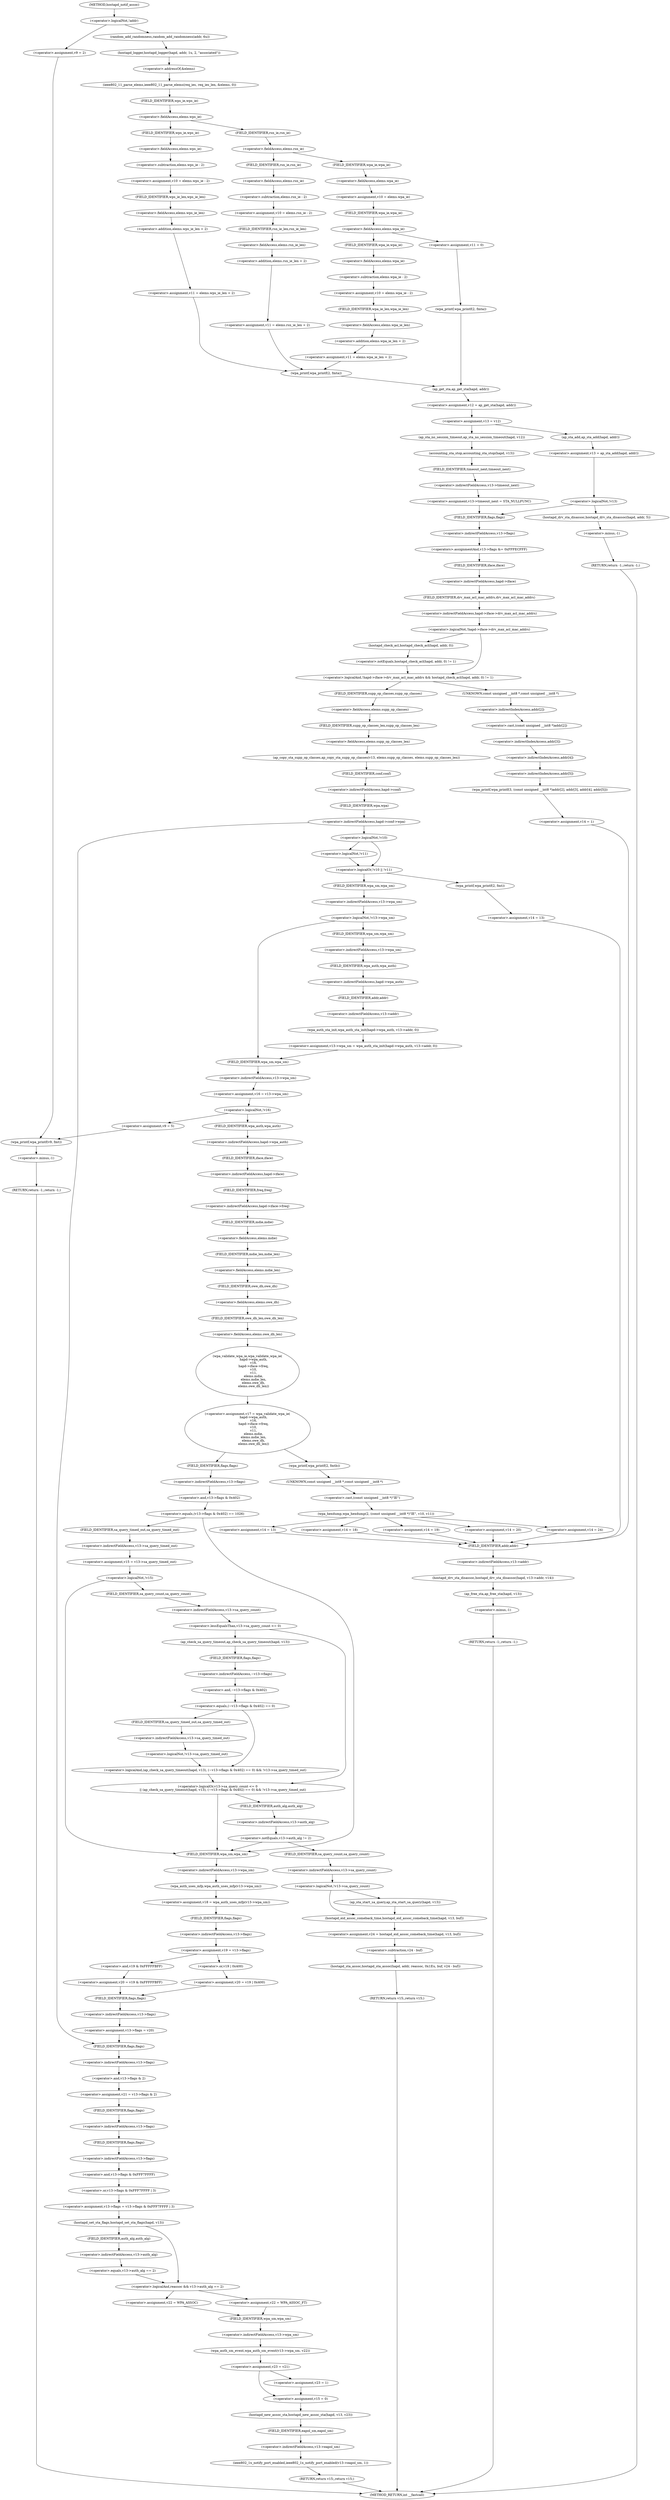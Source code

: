 digraph hostapd_notif_assoc {  
"1000151" [label = "(<operator>.logicalNot,!addr)" ]
"1000154" [label = "(<operator>.assignment,v9 = 2)" ]
"1000158" [label = "(wpa_printf,wpa_printf(v9, fmt))" ]
"1000161" [label = "(RETURN,return -1;,return -1;)" ]
"1000162" [label = "(<operator>.minus,-1)" ]
"1000164" [label = "(random_add_randomness,random_add_randomness(addr, 6u))" ]
"1000167" [label = "(hostapd_logger,hostapd_logger(hapd, addr, 1u, 2, \"associated\"))" ]
"1000173" [label = "(ieee802_11_parse_elems,ieee802_11_parse_elems(req_ies, req_ies_len, &elems, 0))" ]
"1000176" [label = "(<operator>.addressOf,&elems)" ]
"1000180" [label = "(<operator>.fieldAccess,elems.wps_ie)" ]
"1000182" [label = "(FIELD_IDENTIFIER,wps_ie,wps_ie)" ]
"1000184" [label = "(<operator>.assignment,v10 = elems.wps_ie - 2)" ]
"1000186" [label = "(<operator>.subtraction,elems.wps_ie - 2)" ]
"1000187" [label = "(<operator>.fieldAccess,elems.wps_ie)" ]
"1000189" [label = "(FIELD_IDENTIFIER,wps_ie,wps_ie)" ]
"1000191" [label = "(<operator>.assignment,v11 = elems.wps_ie_len + 2)" ]
"1000193" [label = "(<operator>.addition,elems.wps_ie_len + 2)" ]
"1000194" [label = "(<operator>.fieldAccess,elems.wps_ie_len)" ]
"1000196" [label = "(FIELD_IDENTIFIER,wps_ie_len,wps_ie_len)" ]
"1000199" [label = "(wpa_printf,wpa_printf(2, fmta))" ]
"1000204" [label = "(<operator>.fieldAccess,elems.rsn_ie)" ]
"1000206" [label = "(FIELD_IDENTIFIER,rsn_ie,rsn_ie)" ]
"1000208" [label = "(<operator>.assignment,v10 = elems.rsn_ie - 2)" ]
"1000210" [label = "(<operator>.subtraction,elems.rsn_ie - 2)" ]
"1000211" [label = "(<operator>.fieldAccess,elems.rsn_ie)" ]
"1000213" [label = "(FIELD_IDENTIFIER,rsn_ie,rsn_ie)" ]
"1000215" [label = "(<operator>.assignment,v11 = elems.rsn_ie_len + 2)" ]
"1000217" [label = "(<operator>.addition,elems.rsn_ie_len + 2)" ]
"1000218" [label = "(<operator>.fieldAccess,elems.rsn_ie_len)" ]
"1000220" [label = "(FIELD_IDENTIFIER,rsn_ie_len,rsn_ie_len)" ]
"1000223" [label = "(<operator>.assignment,v10 = elems.wpa_ie)" ]
"1000225" [label = "(<operator>.fieldAccess,elems.wpa_ie)" ]
"1000227" [label = "(FIELD_IDENTIFIER,wpa_ie,wpa_ie)" ]
"1000229" [label = "(<operator>.fieldAccess,elems.wpa_ie)" ]
"1000231" [label = "(FIELD_IDENTIFIER,wpa_ie,wpa_ie)" ]
"1000233" [label = "(<operator>.assignment,v10 = elems.wpa_ie - 2)" ]
"1000235" [label = "(<operator>.subtraction,elems.wpa_ie - 2)" ]
"1000236" [label = "(<operator>.fieldAccess,elems.wpa_ie)" ]
"1000238" [label = "(FIELD_IDENTIFIER,wpa_ie,wpa_ie)" ]
"1000240" [label = "(<operator>.assignment,v11 = elems.wpa_ie_len + 2)" ]
"1000242" [label = "(<operator>.addition,elems.wpa_ie_len + 2)" ]
"1000243" [label = "(<operator>.fieldAccess,elems.wpa_ie_len)" ]
"1000245" [label = "(FIELD_IDENTIFIER,wpa_ie_len,wpa_ie_len)" ]
"1000248" [label = "(<operator>.assignment,v11 = 0)" ]
"1000251" [label = "(wpa_printf,wpa_printf(2, fmta))" ]
"1000255" [label = "(<operator>.assignment,v12 = ap_get_sta(hapd, addr))" ]
"1000257" [label = "(ap_get_sta,ap_get_sta(hapd, addr))" ]
"1000260" [label = "(<operator>.assignment,v13 = v12)" ]
"1000266" [label = "(ap_sta_no_session_timeout,ap_sta_no_session_timeout(hapd, v12))" ]
"1000269" [label = "(accounting_sta_stop,accounting_sta_stop(hapd, v13))" ]
"1000272" [label = "(<operator>.assignment,v13->timeout_next = STA_NULLFUNC)" ]
"1000273" [label = "(<operator>.indirectFieldAccess,v13->timeout_next)" ]
"1000275" [label = "(FIELD_IDENTIFIER,timeout_next,timeout_next)" ]
"1000279" [label = "(<operator>.assignment,v13 = ap_sta_add(hapd, addr))" ]
"1000281" [label = "(ap_sta_add,ap_sta_add(hapd, addr))" ]
"1000285" [label = "(<operator>.logicalNot,!v13)" ]
"1000288" [label = "(hostapd_drv_sta_disassoc,hostapd_drv_sta_disassoc(hapd, addr, 5))" ]
"1000292" [label = "(RETURN,return -1;,return -1;)" ]
"1000293" [label = "(<operator>.minus,-1)" ]
"1000295" [label = "(<operators>.assignmentAnd,v13->flags &= 0xFFFECFFF)" ]
"1000296" [label = "(<operator>.indirectFieldAccess,v13->flags)" ]
"1000298" [label = "(FIELD_IDENTIFIER,flags,flags)" ]
"1000301" [label = "(<operator>.logicalAnd,!hapd->iface->drv_max_acl_mac_addrs && hostapd_check_acl(hapd, addr, 0) != 1)" ]
"1000302" [label = "(<operator>.logicalNot,!hapd->iface->drv_max_acl_mac_addrs)" ]
"1000303" [label = "(<operator>.indirectFieldAccess,hapd->iface->drv_max_acl_mac_addrs)" ]
"1000304" [label = "(<operator>.indirectFieldAccess,hapd->iface)" ]
"1000306" [label = "(FIELD_IDENTIFIER,iface,iface)" ]
"1000307" [label = "(FIELD_IDENTIFIER,drv_max_acl_mac_addrs,drv_max_acl_mac_addrs)" ]
"1000308" [label = "(<operator>.notEquals,hostapd_check_acl(hapd, addr, 0) != 1)" ]
"1000309" [label = "(hostapd_check_acl,hostapd_check_acl(hapd, addr, 0))" ]
"1000315" [label = "(wpa_printf,wpa_printf(3, (const unsigned __int8 *)addr[2], addr[3], addr[4], addr[5]))" ]
"1000317" [label = "(<operator>.cast,(const unsigned __int8 *)addr[2])" ]
"1000318" [label = "(UNKNOWN,const unsigned __int8 *,const unsigned __int8 *)" ]
"1000319" [label = "(<operator>.indirectIndexAccess,addr[2])" ]
"1000322" [label = "(<operator>.indirectIndexAccess,addr[3])" ]
"1000325" [label = "(<operator>.indirectIndexAccess,addr[4])" ]
"1000328" [label = "(<operator>.indirectIndexAccess,addr[5])" ]
"1000331" [label = "(<operator>.assignment,v14 = 1)" ]
"1000335" [label = "(hostapd_drv_sta_disassoc,hostapd_drv_sta_disassoc(hapd, v13->addr, v14))" ]
"1000337" [label = "(<operator>.indirectFieldAccess,v13->addr)" ]
"1000339" [label = "(FIELD_IDENTIFIER,addr,addr)" ]
"1000341" [label = "(ap_free_sta,ap_free_sta(hapd, v13))" ]
"1000344" [label = "(RETURN,return -1;,return -1;)" ]
"1000345" [label = "(<operator>.minus,-1)" ]
"1000347" [label = "(ap_copy_sta_supp_op_classes,ap_copy_sta_supp_op_classes(v13, elems.supp_op_classes, elems.supp_op_classes_len))" ]
"1000349" [label = "(<operator>.fieldAccess,elems.supp_op_classes)" ]
"1000351" [label = "(FIELD_IDENTIFIER,supp_op_classes,supp_op_classes)" ]
"1000352" [label = "(<operator>.fieldAccess,elems.supp_op_classes_len)" ]
"1000354" [label = "(FIELD_IDENTIFIER,supp_op_classes_len,supp_op_classes_len)" ]
"1000356" [label = "(<operator>.indirectFieldAccess,hapd->conf->wpa)" ]
"1000357" [label = "(<operator>.indirectFieldAccess,hapd->conf)" ]
"1000359" [label = "(FIELD_IDENTIFIER,conf,conf)" ]
"1000360" [label = "(FIELD_IDENTIFIER,wpa,wpa)" ]
"1000363" [label = "(<operator>.logicalOr,!v10 || !v11)" ]
"1000364" [label = "(<operator>.logicalNot,!v10)" ]
"1000366" [label = "(<operator>.logicalNot,!v11)" ]
"1000369" [label = "(wpa_printf,wpa_printf(2, fmt))" ]
"1000372" [label = "(<operator>.assignment,v14 = 13)" ]
"1000377" [label = "(<operator>.logicalNot,!v13->wpa_sm)" ]
"1000378" [label = "(<operator>.indirectFieldAccess,v13->wpa_sm)" ]
"1000380" [label = "(FIELD_IDENTIFIER,wpa_sm,wpa_sm)" ]
"1000381" [label = "(<operator>.assignment,v13->wpa_sm = wpa_auth_sta_init(hapd->wpa_auth, v13->addr, 0))" ]
"1000382" [label = "(<operator>.indirectFieldAccess,v13->wpa_sm)" ]
"1000384" [label = "(FIELD_IDENTIFIER,wpa_sm,wpa_sm)" ]
"1000385" [label = "(wpa_auth_sta_init,wpa_auth_sta_init(hapd->wpa_auth, v13->addr, 0))" ]
"1000386" [label = "(<operator>.indirectFieldAccess,hapd->wpa_auth)" ]
"1000388" [label = "(FIELD_IDENTIFIER,wpa_auth,wpa_auth)" ]
"1000389" [label = "(<operator>.indirectFieldAccess,v13->addr)" ]
"1000391" [label = "(FIELD_IDENTIFIER,addr,addr)" ]
"1000393" [label = "(<operator>.assignment,v16 = v13->wpa_sm)" ]
"1000395" [label = "(<operator>.indirectFieldAccess,v13->wpa_sm)" ]
"1000397" [label = "(FIELD_IDENTIFIER,wpa_sm,wpa_sm)" ]
"1000399" [label = "(<operator>.logicalNot,!v16)" ]
"1000402" [label = "(<operator>.assignment,v9 = 5)" ]
"1000406" [label = "(<operator>.assignment,v17 = wpa_validate_wpa_ie(\n            hapd->wpa_auth,\n            v16,\n            hapd->iface->freq,\n            v10,\n            v11,\n            elems.mdie,\n            elems.mdie_len,\n            elems.owe_dh,\n            elems.owe_dh_len))" ]
"1000408" [label = "(wpa_validate_wpa_ie,wpa_validate_wpa_ie(\n            hapd->wpa_auth,\n            v16,\n            hapd->iface->freq,\n            v10,\n            v11,\n            elems.mdie,\n            elems.mdie_len,\n            elems.owe_dh,\n            elems.owe_dh_len))" ]
"1000409" [label = "(<operator>.indirectFieldAccess,hapd->wpa_auth)" ]
"1000411" [label = "(FIELD_IDENTIFIER,wpa_auth,wpa_auth)" ]
"1000413" [label = "(<operator>.indirectFieldAccess,hapd->iface->freq)" ]
"1000414" [label = "(<operator>.indirectFieldAccess,hapd->iface)" ]
"1000416" [label = "(FIELD_IDENTIFIER,iface,iface)" ]
"1000417" [label = "(FIELD_IDENTIFIER,freq,freq)" ]
"1000420" [label = "(<operator>.fieldAccess,elems.mdie)" ]
"1000422" [label = "(FIELD_IDENTIFIER,mdie,mdie)" ]
"1000423" [label = "(<operator>.fieldAccess,elems.mdie_len)" ]
"1000425" [label = "(FIELD_IDENTIFIER,mdie_len,mdie_len)" ]
"1000426" [label = "(<operator>.fieldAccess,elems.owe_dh)" ]
"1000428" [label = "(FIELD_IDENTIFIER,owe_dh,owe_dh)" ]
"1000429" [label = "(<operator>.fieldAccess,elems.owe_dh_len)" ]
"1000431" [label = "(FIELD_IDENTIFIER,owe_dh_len,owe_dh_len)" ]
"1000435" [label = "(wpa_printf,wpa_printf(2, fmtb))" ]
"1000438" [label = "(wpa_hexdump,wpa_hexdump(2, (const unsigned __int8 *)\"IE\", v10, v11))" ]
"1000440" [label = "(<operator>.cast,(const unsigned __int8 *)\"IE\")" ]
"1000441" [label = "(UNKNOWN,const unsigned __int8 *,const unsigned __int8 *)" ]
"1000449" [label = "(<operator>.assignment,v14 = 18)" ]
"1000454" [label = "(<operator>.assignment,v14 = 19)" ]
"1000459" [label = "(<operator>.assignment,v14 = 20)" ]
"1000464" [label = "(<operator>.assignment,v14 = 24)" ]
"1000469" [label = "(<operator>.assignment,v14 = 13)" ]
"1000475" [label = "(<operator>.equals,(v13->flags & 0x402) == 1026)" ]
"1000476" [label = "(<operator>.and,v13->flags & 0x402)" ]
"1000477" [label = "(<operator>.indirectFieldAccess,v13->flags)" ]
"1000479" [label = "(FIELD_IDENTIFIER,flags,flags)" ]
"1000483" [label = "(<operator>.assignment,v15 = v13->sa_query_timed_out)" ]
"1000485" [label = "(<operator>.indirectFieldAccess,v13->sa_query_timed_out)" ]
"1000487" [label = "(FIELD_IDENTIFIER,sa_query_timed_out,sa_query_timed_out)" ]
"1000489" [label = "(<operator>.logicalNot,!v15)" ]
"1000493" [label = "(<operator>.logicalOr,v13->sa_query_count <= 0\n          || (ap_check_sa_query_timeout(hapd, v13), (~v13->flags & 0x402) == 0) && !v13->sa_query_timed_out)" ]
"1000494" [label = "(<operator>.lessEqualsThan,v13->sa_query_count <= 0)" ]
"1000495" [label = "(<operator>.indirectFieldAccess,v13->sa_query_count)" ]
"1000497" [label = "(FIELD_IDENTIFIER,sa_query_count,sa_query_count)" ]
"1000499" [label = "(<operator>.logicalAnd,(ap_check_sa_query_timeout(hapd, v13), (~v13->flags & 0x402) == 0) && !v13->sa_query_timed_out)" ]
"1000501" [label = "(ap_check_sa_query_timeout,ap_check_sa_query_timeout(hapd, v13))" ]
"1000504" [label = "(<operator>.equals,(~v13->flags & 0x402) == 0)" ]
"1000505" [label = "(<operator>.and,~v13->flags & 0x402)" ]
"1000506" [label = "(<operator>.indirectFieldAccess,~v13->flags)" ]
"1000508" [label = "(FIELD_IDENTIFIER,flags,flags)" ]
"1000511" [label = "(<operator>.logicalNot,!v13->sa_query_timed_out)" ]
"1000512" [label = "(<operator>.indirectFieldAccess,v13->sa_query_timed_out)" ]
"1000514" [label = "(FIELD_IDENTIFIER,sa_query_timed_out,sa_query_timed_out)" ]
"1000517" [label = "(<operator>.notEquals,v13->auth_alg != 2)" ]
"1000518" [label = "(<operator>.indirectFieldAccess,v13->auth_alg)" ]
"1000520" [label = "(FIELD_IDENTIFIER,auth_alg,auth_alg)" ]
"1000524" [label = "(<operator>.logicalNot,!v13->sa_query_count)" ]
"1000525" [label = "(<operator>.indirectFieldAccess,v13->sa_query_count)" ]
"1000527" [label = "(FIELD_IDENTIFIER,sa_query_count,sa_query_count)" ]
"1000528" [label = "(ap_sta_start_sa_query,ap_sta_start_sa_query(hapd, v13))" ]
"1000531" [label = "(<operator>.assignment,v24 = hostapd_eid_assoc_comeback_time(hapd, v13, buf))" ]
"1000533" [label = "(hostapd_eid_assoc_comeback_time,hostapd_eid_assoc_comeback_time(hapd, v13, buf))" ]
"1000537" [label = "(hostapd_sta_assoc,hostapd_sta_assoc(hapd, addr, reassoc, 0x1Eu, buf, v24 - buf))" ]
"1000543" [label = "(<operator>.subtraction,v24 - buf)" ]
"1000546" [label = "(RETURN,return v15;,return v15;)" ]
"1000548" [label = "(<operator>.assignment,v18 = wpa_auth_uses_mfp(v13->wpa_sm))" ]
"1000550" [label = "(wpa_auth_uses_mfp,wpa_auth_uses_mfp(v13->wpa_sm))" ]
"1000551" [label = "(<operator>.indirectFieldAccess,v13->wpa_sm)" ]
"1000553" [label = "(FIELD_IDENTIFIER,wpa_sm,wpa_sm)" ]
"1000554" [label = "(<operator>.assignment,v19 = v13->flags)" ]
"1000556" [label = "(<operator>.indirectFieldAccess,v13->flags)" ]
"1000558" [label = "(FIELD_IDENTIFIER,flags,flags)" ]
"1000561" [label = "(<operator>.assignment,v20 = v19 | 0x400)" ]
"1000563" [label = "(<operator>.or,v19 | 0x400)" ]
"1000567" [label = "(<operator>.assignment,v20 = v19 & 0xFFFFFBFF)" ]
"1000569" [label = "(<operator>.and,v19 & 0xFFFFFBFF)" ]
"1000572" [label = "(<operator>.assignment,v13->flags = v20)" ]
"1000573" [label = "(<operator>.indirectFieldAccess,v13->flags)" ]
"1000575" [label = "(FIELD_IDENTIFIER,flags,flags)" ]
"1000577" [label = "(<operator>.assignment,v21 = v13->flags & 2)" ]
"1000579" [label = "(<operator>.and,v13->flags & 2)" ]
"1000580" [label = "(<operator>.indirectFieldAccess,v13->flags)" ]
"1000582" [label = "(FIELD_IDENTIFIER,flags,flags)" ]
"1000584" [label = "(<operator>.assignment,v13->flags = v13->flags & 0xFFF7FFFF | 3)" ]
"1000585" [label = "(<operator>.indirectFieldAccess,v13->flags)" ]
"1000587" [label = "(FIELD_IDENTIFIER,flags,flags)" ]
"1000588" [label = "(<operator>.or,v13->flags & 0xFFF7FFFF | 3)" ]
"1000589" [label = "(<operator>.and,v13->flags & 0xFFF7FFFF)" ]
"1000590" [label = "(<operator>.indirectFieldAccess,v13->flags)" ]
"1000592" [label = "(FIELD_IDENTIFIER,flags,flags)" ]
"1000595" [label = "(hostapd_set_sta_flags,hostapd_set_sta_flags(hapd, v13))" ]
"1000599" [label = "(<operator>.logicalAnd,reassoc && v13->auth_alg == 2)" ]
"1000601" [label = "(<operator>.equals,v13->auth_alg == 2)" ]
"1000602" [label = "(<operator>.indirectFieldAccess,v13->auth_alg)" ]
"1000604" [label = "(FIELD_IDENTIFIER,auth_alg,auth_alg)" ]
"1000606" [label = "(<operator>.assignment,v22 = WPA_ASSOC_FT)" ]
"1000610" [label = "(<operator>.assignment,v22 = WPA_ASSOC)" ]
"1000613" [label = "(wpa_auth_sm_event,wpa_auth_sm_event(v13->wpa_sm, v22))" ]
"1000614" [label = "(<operator>.indirectFieldAccess,v13->wpa_sm)" ]
"1000616" [label = "(FIELD_IDENTIFIER,wpa_sm,wpa_sm)" ]
"1000618" [label = "(<operator>.assignment,v23 = v21)" ]
"1000623" [label = "(<operator>.assignment,v23 = 1)" ]
"1000626" [label = "(<operator>.assignment,v15 = 0)" ]
"1000629" [label = "(hostapd_new_assoc_sta,hostapd_new_assoc_sta(hapd, v13, v23))" ]
"1000633" [label = "(ieee802_1x_notify_port_enabled,ieee802_1x_notify_port_enabled(v13->eapol_sm, 1))" ]
"1000634" [label = "(<operator>.indirectFieldAccess,v13->eapol_sm)" ]
"1000636" [label = "(FIELD_IDENTIFIER,eapol_sm,eapol_sm)" ]
"1000638" [label = "(RETURN,return v15;,return v15;)" ]
"1000122" [label = "(METHOD,hostapd_notif_assoc)" ]
"1000640" [label = "(METHOD_RETURN,int __fastcall)" ]
  "1000151" -> "1000154" 
  "1000151" -> "1000164" 
  "1000154" -> "1000158" 
  "1000158" -> "1000162" 
  "1000161" -> "1000640" 
  "1000162" -> "1000161" 
  "1000164" -> "1000167" 
  "1000167" -> "1000176" 
  "1000173" -> "1000182" 
  "1000176" -> "1000173" 
  "1000180" -> "1000189" 
  "1000180" -> "1000206" 
  "1000182" -> "1000180" 
  "1000184" -> "1000196" 
  "1000186" -> "1000184" 
  "1000187" -> "1000186" 
  "1000189" -> "1000187" 
  "1000191" -> "1000199" 
  "1000193" -> "1000191" 
  "1000194" -> "1000193" 
  "1000196" -> "1000194" 
  "1000199" -> "1000257" 
  "1000204" -> "1000213" 
  "1000204" -> "1000227" 
  "1000206" -> "1000204" 
  "1000208" -> "1000220" 
  "1000210" -> "1000208" 
  "1000211" -> "1000210" 
  "1000213" -> "1000211" 
  "1000215" -> "1000199" 
  "1000217" -> "1000215" 
  "1000218" -> "1000217" 
  "1000220" -> "1000218" 
  "1000223" -> "1000231" 
  "1000225" -> "1000223" 
  "1000227" -> "1000225" 
  "1000229" -> "1000238" 
  "1000229" -> "1000248" 
  "1000231" -> "1000229" 
  "1000233" -> "1000245" 
  "1000235" -> "1000233" 
  "1000236" -> "1000235" 
  "1000238" -> "1000236" 
  "1000240" -> "1000199" 
  "1000242" -> "1000240" 
  "1000243" -> "1000242" 
  "1000245" -> "1000243" 
  "1000248" -> "1000251" 
  "1000251" -> "1000257" 
  "1000255" -> "1000260" 
  "1000257" -> "1000255" 
  "1000260" -> "1000266" 
  "1000260" -> "1000281" 
  "1000266" -> "1000269" 
  "1000269" -> "1000275" 
  "1000272" -> "1000298" 
  "1000273" -> "1000272" 
  "1000275" -> "1000273" 
  "1000279" -> "1000285" 
  "1000281" -> "1000279" 
  "1000285" -> "1000288" 
  "1000285" -> "1000298" 
  "1000288" -> "1000293" 
  "1000292" -> "1000640" 
  "1000293" -> "1000292" 
  "1000295" -> "1000306" 
  "1000296" -> "1000295" 
  "1000298" -> "1000296" 
  "1000301" -> "1000318" 
  "1000301" -> "1000351" 
  "1000302" -> "1000301" 
  "1000302" -> "1000309" 
  "1000303" -> "1000302" 
  "1000304" -> "1000307" 
  "1000306" -> "1000304" 
  "1000307" -> "1000303" 
  "1000308" -> "1000301" 
  "1000309" -> "1000308" 
  "1000315" -> "1000331" 
  "1000317" -> "1000322" 
  "1000318" -> "1000319" 
  "1000319" -> "1000317" 
  "1000322" -> "1000325" 
  "1000325" -> "1000328" 
  "1000328" -> "1000315" 
  "1000331" -> "1000339" 
  "1000335" -> "1000341" 
  "1000337" -> "1000335" 
  "1000339" -> "1000337" 
  "1000341" -> "1000345" 
  "1000344" -> "1000640" 
  "1000345" -> "1000344" 
  "1000347" -> "1000359" 
  "1000349" -> "1000354" 
  "1000351" -> "1000349" 
  "1000352" -> "1000347" 
  "1000354" -> "1000352" 
  "1000356" -> "1000364" 
  "1000356" -> "1000582" 
  "1000357" -> "1000360" 
  "1000359" -> "1000357" 
  "1000360" -> "1000356" 
  "1000363" -> "1000369" 
  "1000363" -> "1000380" 
  "1000364" -> "1000363" 
  "1000364" -> "1000366" 
  "1000366" -> "1000363" 
  "1000369" -> "1000372" 
  "1000372" -> "1000339" 
  "1000377" -> "1000384" 
  "1000377" -> "1000397" 
  "1000378" -> "1000377" 
  "1000380" -> "1000378" 
  "1000381" -> "1000397" 
  "1000382" -> "1000388" 
  "1000384" -> "1000382" 
  "1000385" -> "1000381" 
  "1000386" -> "1000391" 
  "1000388" -> "1000386" 
  "1000389" -> "1000385" 
  "1000391" -> "1000389" 
  "1000393" -> "1000399" 
  "1000395" -> "1000393" 
  "1000397" -> "1000395" 
  "1000399" -> "1000402" 
  "1000399" -> "1000411" 
  "1000402" -> "1000158" 
  "1000406" -> "1000435" 
  "1000406" -> "1000479" 
  "1000408" -> "1000406" 
  "1000409" -> "1000416" 
  "1000411" -> "1000409" 
  "1000413" -> "1000422" 
  "1000414" -> "1000417" 
  "1000416" -> "1000414" 
  "1000417" -> "1000413" 
  "1000420" -> "1000425" 
  "1000422" -> "1000420" 
  "1000423" -> "1000428" 
  "1000425" -> "1000423" 
  "1000426" -> "1000431" 
  "1000428" -> "1000426" 
  "1000429" -> "1000408" 
  "1000431" -> "1000429" 
  "1000435" -> "1000441" 
  "1000438" -> "1000449" 
  "1000438" -> "1000454" 
  "1000438" -> "1000459" 
  "1000438" -> "1000464" 
  "1000438" -> "1000469" 
  "1000440" -> "1000438" 
  "1000441" -> "1000440" 
  "1000449" -> "1000339" 
  "1000454" -> "1000339" 
  "1000459" -> "1000339" 
  "1000464" -> "1000339" 
  "1000469" -> "1000339" 
  "1000475" -> "1000487" 
  "1000475" -> "1000553" 
  "1000476" -> "1000475" 
  "1000477" -> "1000476" 
  "1000479" -> "1000477" 
  "1000483" -> "1000489" 
  "1000485" -> "1000483" 
  "1000487" -> "1000485" 
  "1000489" -> "1000497" 
  "1000489" -> "1000553" 
  "1000493" -> "1000520" 
  "1000493" -> "1000553" 
  "1000494" -> "1000493" 
  "1000494" -> "1000501" 
  "1000495" -> "1000494" 
  "1000497" -> "1000495" 
  "1000499" -> "1000493" 
  "1000501" -> "1000508" 
  "1000504" -> "1000499" 
  "1000504" -> "1000514" 
  "1000505" -> "1000504" 
  "1000506" -> "1000505" 
  "1000508" -> "1000506" 
  "1000511" -> "1000499" 
  "1000512" -> "1000511" 
  "1000514" -> "1000512" 
  "1000517" -> "1000527" 
  "1000517" -> "1000553" 
  "1000518" -> "1000517" 
  "1000520" -> "1000518" 
  "1000524" -> "1000528" 
  "1000524" -> "1000533" 
  "1000525" -> "1000524" 
  "1000527" -> "1000525" 
  "1000528" -> "1000533" 
  "1000531" -> "1000543" 
  "1000533" -> "1000531" 
  "1000537" -> "1000546" 
  "1000543" -> "1000537" 
  "1000546" -> "1000640" 
  "1000548" -> "1000558" 
  "1000550" -> "1000548" 
  "1000551" -> "1000550" 
  "1000553" -> "1000551" 
  "1000554" -> "1000563" 
  "1000554" -> "1000569" 
  "1000556" -> "1000554" 
  "1000558" -> "1000556" 
  "1000561" -> "1000575" 
  "1000563" -> "1000561" 
  "1000567" -> "1000575" 
  "1000569" -> "1000567" 
  "1000572" -> "1000582" 
  "1000573" -> "1000572" 
  "1000575" -> "1000573" 
  "1000577" -> "1000587" 
  "1000579" -> "1000577" 
  "1000580" -> "1000579" 
  "1000582" -> "1000580" 
  "1000584" -> "1000595" 
  "1000585" -> "1000592" 
  "1000587" -> "1000585" 
  "1000588" -> "1000584" 
  "1000589" -> "1000588" 
  "1000590" -> "1000589" 
  "1000592" -> "1000590" 
  "1000595" -> "1000599" 
  "1000595" -> "1000604" 
  "1000599" -> "1000606" 
  "1000599" -> "1000610" 
  "1000601" -> "1000599" 
  "1000602" -> "1000601" 
  "1000604" -> "1000602" 
  "1000606" -> "1000616" 
  "1000610" -> "1000616" 
  "1000613" -> "1000618" 
  "1000614" -> "1000613" 
  "1000616" -> "1000614" 
  "1000618" -> "1000623" 
  "1000618" -> "1000626" 
  "1000623" -> "1000626" 
  "1000626" -> "1000629" 
  "1000629" -> "1000636" 
  "1000633" -> "1000638" 
  "1000634" -> "1000633" 
  "1000636" -> "1000634" 
  "1000638" -> "1000640" 
  "1000122" -> "1000151" 
}
